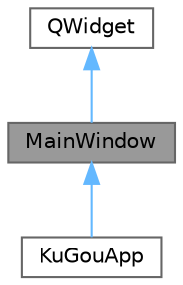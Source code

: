 digraph "MainWindow"
{
 // LATEX_PDF_SIZE
  bgcolor="transparent";
  edge [fontname=Helvetica,fontsize=10,labelfontname=Helvetica,labelfontsize=10];
  node [fontname=Helvetica,fontsize=10,shape=box,height=0.2,width=0.4];
  Node1 [id="Node000001",label="MainWindow",height=0.2,width=0.4,color="gray40", fillcolor="grey60", style="filled", fontcolor="black",tooltip="自定义主窗口类，继承自 QWidget，支持窗口拉伸、托盘交互和关闭动画"];
  Node2 -> Node1 [id="edge1_Node000001_Node000002",dir="back",color="steelblue1",style="solid",tooltip=" "];
  Node2 [id="Node000002",label="QWidget",height=0.2,width=0.4,color="gray40", fillcolor="white", style="filled",tooltip=" "];
  Node1 -> Node3 [id="edge2_Node000001_Node000003",dir="back",color="steelblue1",style="solid",tooltip=" "];
  Node3 [id="Node000003",label="KuGouApp",height=0.2,width=0.4,color="gray40", fillcolor="white", style="filled",URL="$class_ku_gou_app.html",tooltip="酷狗音乐应用主窗口类，管理音乐播放和界面切换"];
}
